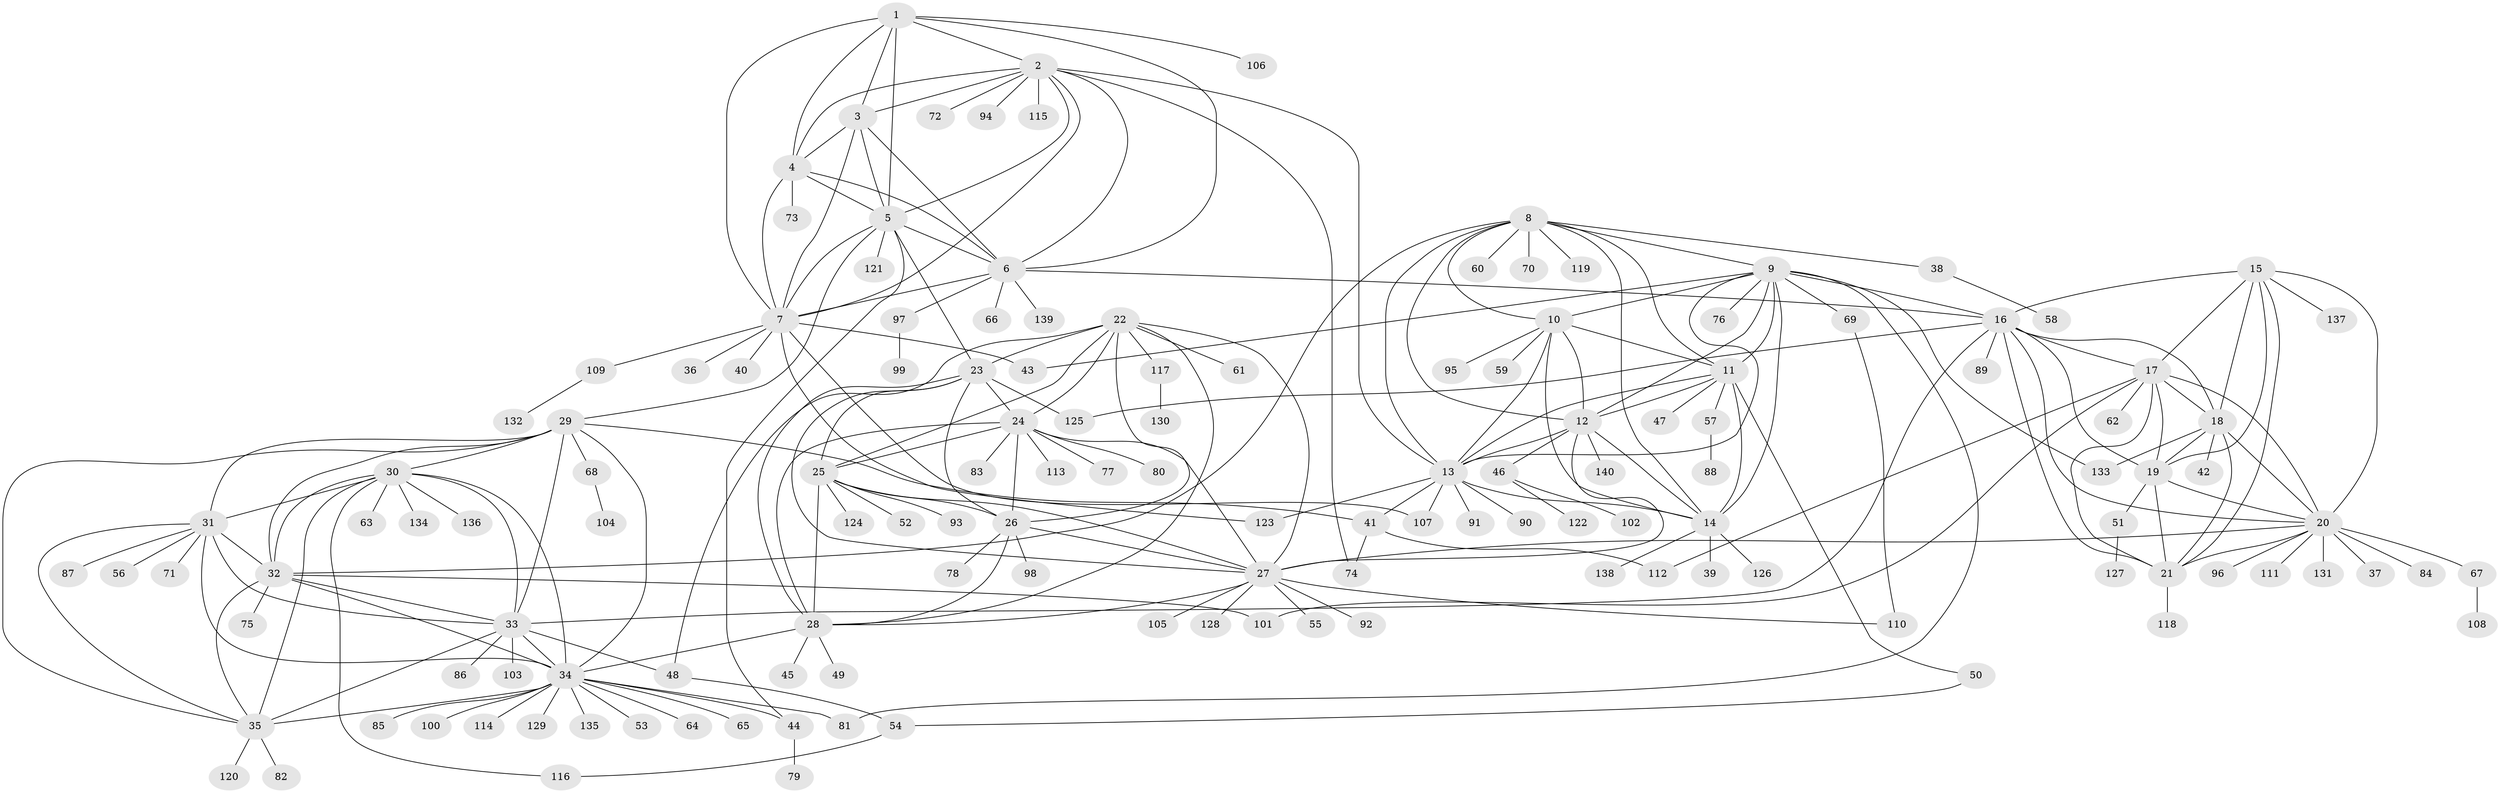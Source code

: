 // coarse degree distribution, {4: 0.018018018018018018, 8: 0.02702702702702703, 11: 0.02702702702702703, 7: 0.036036036036036036, 10: 0.02702702702702703, 12: 0.018018018018018018, 9: 0.02702702702702703, 6: 0.036036036036036036, 13: 0.009009009009009009, 14: 0.009009009009009009, 1: 0.6216216216216216, 2: 0.12612612612612611, 3: 0.018018018018018018}
// Generated by graph-tools (version 1.1) at 2025/42/03/06/25 10:42:07]
// undirected, 140 vertices, 235 edges
graph export_dot {
graph [start="1"]
  node [color=gray90,style=filled];
  1;
  2;
  3;
  4;
  5;
  6;
  7;
  8;
  9;
  10;
  11;
  12;
  13;
  14;
  15;
  16;
  17;
  18;
  19;
  20;
  21;
  22;
  23;
  24;
  25;
  26;
  27;
  28;
  29;
  30;
  31;
  32;
  33;
  34;
  35;
  36;
  37;
  38;
  39;
  40;
  41;
  42;
  43;
  44;
  45;
  46;
  47;
  48;
  49;
  50;
  51;
  52;
  53;
  54;
  55;
  56;
  57;
  58;
  59;
  60;
  61;
  62;
  63;
  64;
  65;
  66;
  67;
  68;
  69;
  70;
  71;
  72;
  73;
  74;
  75;
  76;
  77;
  78;
  79;
  80;
  81;
  82;
  83;
  84;
  85;
  86;
  87;
  88;
  89;
  90;
  91;
  92;
  93;
  94;
  95;
  96;
  97;
  98;
  99;
  100;
  101;
  102;
  103;
  104;
  105;
  106;
  107;
  108;
  109;
  110;
  111;
  112;
  113;
  114;
  115;
  116;
  117;
  118;
  119;
  120;
  121;
  122;
  123;
  124;
  125;
  126;
  127;
  128;
  129;
  130;
  131;
  132;
  133;
  134;
  135;
  136;
  137;
  138;
  139;
  140;
  1 -- 2;
  1 -- 3;
  1 -- 4;
  1 -- 5;
  1 -- 6;
  1 -- 7;
  1 -- 106;
  2 -- 3;
  2 -- 4;
  2 -- 5;
  2 -- 6;
  2 -- 7;
  2 -- 13;
  2 -- 72;
  2 -- 74;
  2 -- 94;
  2 -- 115;
  3 -- 4;
  3 -- 5;
  3 -- 6;
  3 -- 7;
  4 -- 5;
  4 -- 6;
  4 -- 7;
  4 -- 73;
  5 -- 6;
  5 -- 7;
  5 -- 23;
  5 -- 29;
  5 -- 44;
  5 -- 121;
  6 -- 7;
  6 -- 16;
  6 -- 66;
  6 -- 97;
  6 -- 139;
  7 -- 36;
  7 -- 40;
  7 -- 43;
  7 -- 107;
  7 -- 109;
  7 -- 123;
  8 -- 9;
  8 -- 10;
  8 -- 11;
  8 -- 12;
  8 -- 13;
  8 -- 14;
  8 -- 32;
  8 -- 38;
  8 -- 60;
  8 -- 70;
  8 -- 119;
  9 -- 10;
  9 -- 11;
  9 -- 12;
  9 -- 13;
  9 -- 14;
  9 -- 16;
  9 -- 43;
  9 -- 69;
  9 -- 76;
  9 -- 81;
  9 -- 133;
  10 -- 11;
  10 -- 12;
  10 -- 13;
  10 -- 14;
  10 -- 59;
  10 -- 95;
  11 -- 12;
  11 -- 13;
  11 -- 14;
  11 -- 47;
  11 -- 50;
  11 -- 57;
  12 -- 13;
  12 -- 14;
  12 -- 27;
  12 -- 46;
  12 -- 140;
  13 -- 14;
  13 -- 41;
  13 -- 90;
  13 -- 91;
  13 -- 107;
  13 -- 123;
  14 -- 39;
  14 -- 126;
  14 -- 138;
  15 -- 16;
  15 -- 17;
  15 -- 18;
  15 -- 19;
  15 -- 20;
  15 -- 21;
  15 -- 137;
  16 -- 17;
  16 -- 18;
  16 -- 19;
  16 -- 20;
  16 -- 21;
  16 -- 33;
  16 -- 89;
  16 -- 125;
  17 -- 18;
  17 -- 19;
  17 -- 20;
  17 -- 21;
  17 -- 62;
  17 -- 101;
  17 -- 112;
  18 -- 19;
  18 -- 20;
  18 -- 21;
  18 -- 42;
  18 -- 133;
  19 -- 20;
  19 -- 21;
  19 -- 51;
  20 -- 21;
  20 -- 27;
  20 -- 37;
  20 -- 67;
  20 -- 84;
  20 -- 96;
  20 -- 111;
  20 -- 131;
  21 -- 118;
  22 -- 23;
  22 -- 24;
  22 -- 25;
  22 -- 26;
  22 -- 27;
  22 -- 28;
  22 -- 48;
  22 -- 61;
  22 -- 117;
  23 -- 24;
  23 -- 25;
  23 -- 26;
  23 -- 27;
  23 -- 28;
  23 -- 125;
  24 -- 25;
  24 -- 26;
  24 -- 27;
  24 -- 28;
  24 -- 77;
  24 -- 80;
  24 -- 83;
  24 -- 113;
  25 -- 26;
  25 -- 27;
  25 -- 28;
  25 -- 52;
  25 -- 93;
  25 -- 124;
  26 -- 27;
  26 -- 28;
  26 -- 78;
  26 -- 98;
  27 -- 28;
  27 -- 55;
  27 -- 92;
  27 -- 105;
  27 -- 110;
  27 -- 128;
  28 -- 34;
  28 -- 45;
  28 -- 49;
  29 -- 30;
  29 -- 31;
  29 -- 32;
  29 -- 33;
  29 -- 34;
  29 -- 35;
  29 -- 41;
  29 -- 68;
  30 -- 31;
  30 -- 32;
  30 -- 33;
  30 -- 34;
  30 -- 35;
  30 -- 63;
  30 -- 116;
  30 -- 134;
  30 -- 136;
  31 -- 32;
  31 -- 33;
  31 -- 34;
  31 -- 35;
  31 -- 56;
  31 -- 71;
  31 -- 87;
  32 -- 33;
  32 -- 34;
  32 -- 35;
  32 -- 75;
  32 -- 101;
  33 -- 34;
  33 -- 35;
  33 -- 48;
  33 -- 86;
  33 -- 103;
  34 -- 35;
  34 -- 44;
  34 -- 53;
  34 -- 64;
  34 -- 65;
  34 -- 81;
  34 -- 85;
  34 -- 100;
  34 -- 114;
  34 -- 129;
  34 -- 135;
  35 -- 82;
  35 -- 120;
  38 -- 58;
  41 -- 74;
  41 -- 112;
  44 -- 79;
  46 -- 102;
  46 -- 122;
  48 -- 54;
  50 -- 54;
  51 -- 127;
  54 -- 116;
  57 -- 88;
  67 -- 108;
  68 -- 104;
  69 -- 110;
  97 -- 99;
  109 -- 132;
  117 -- 130;
}
